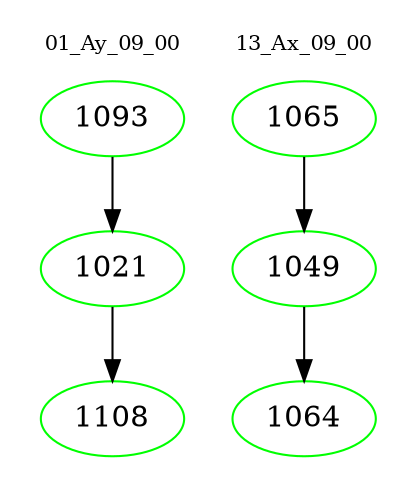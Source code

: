 digraph{
subgraph cluster_0 {
color = white
label = "01_Ay_09_00";
fontsize=10;
T0_1093 [label="1093", color="green"]
T0_1093 -> T0_1021 [color="black"]
T0_1021 [label="1021", color="green"]
T0_1021 -> T0_1108 [color="black"]
T0_1108 [label="1108", color="green"]
}
subgraph cluster_1 {
color = white
label = "13_Ax_09_00";
fontsize=10;
T1_1065 [label="1065", color="green"]
T1_1065 -> T1_1049 [color="black"]
T1_1049 [label="1049", color="green"]
T1_1049 -> T1_1064 [color="black"]
T1_1064 [label="1064", color="green"]
}
}
